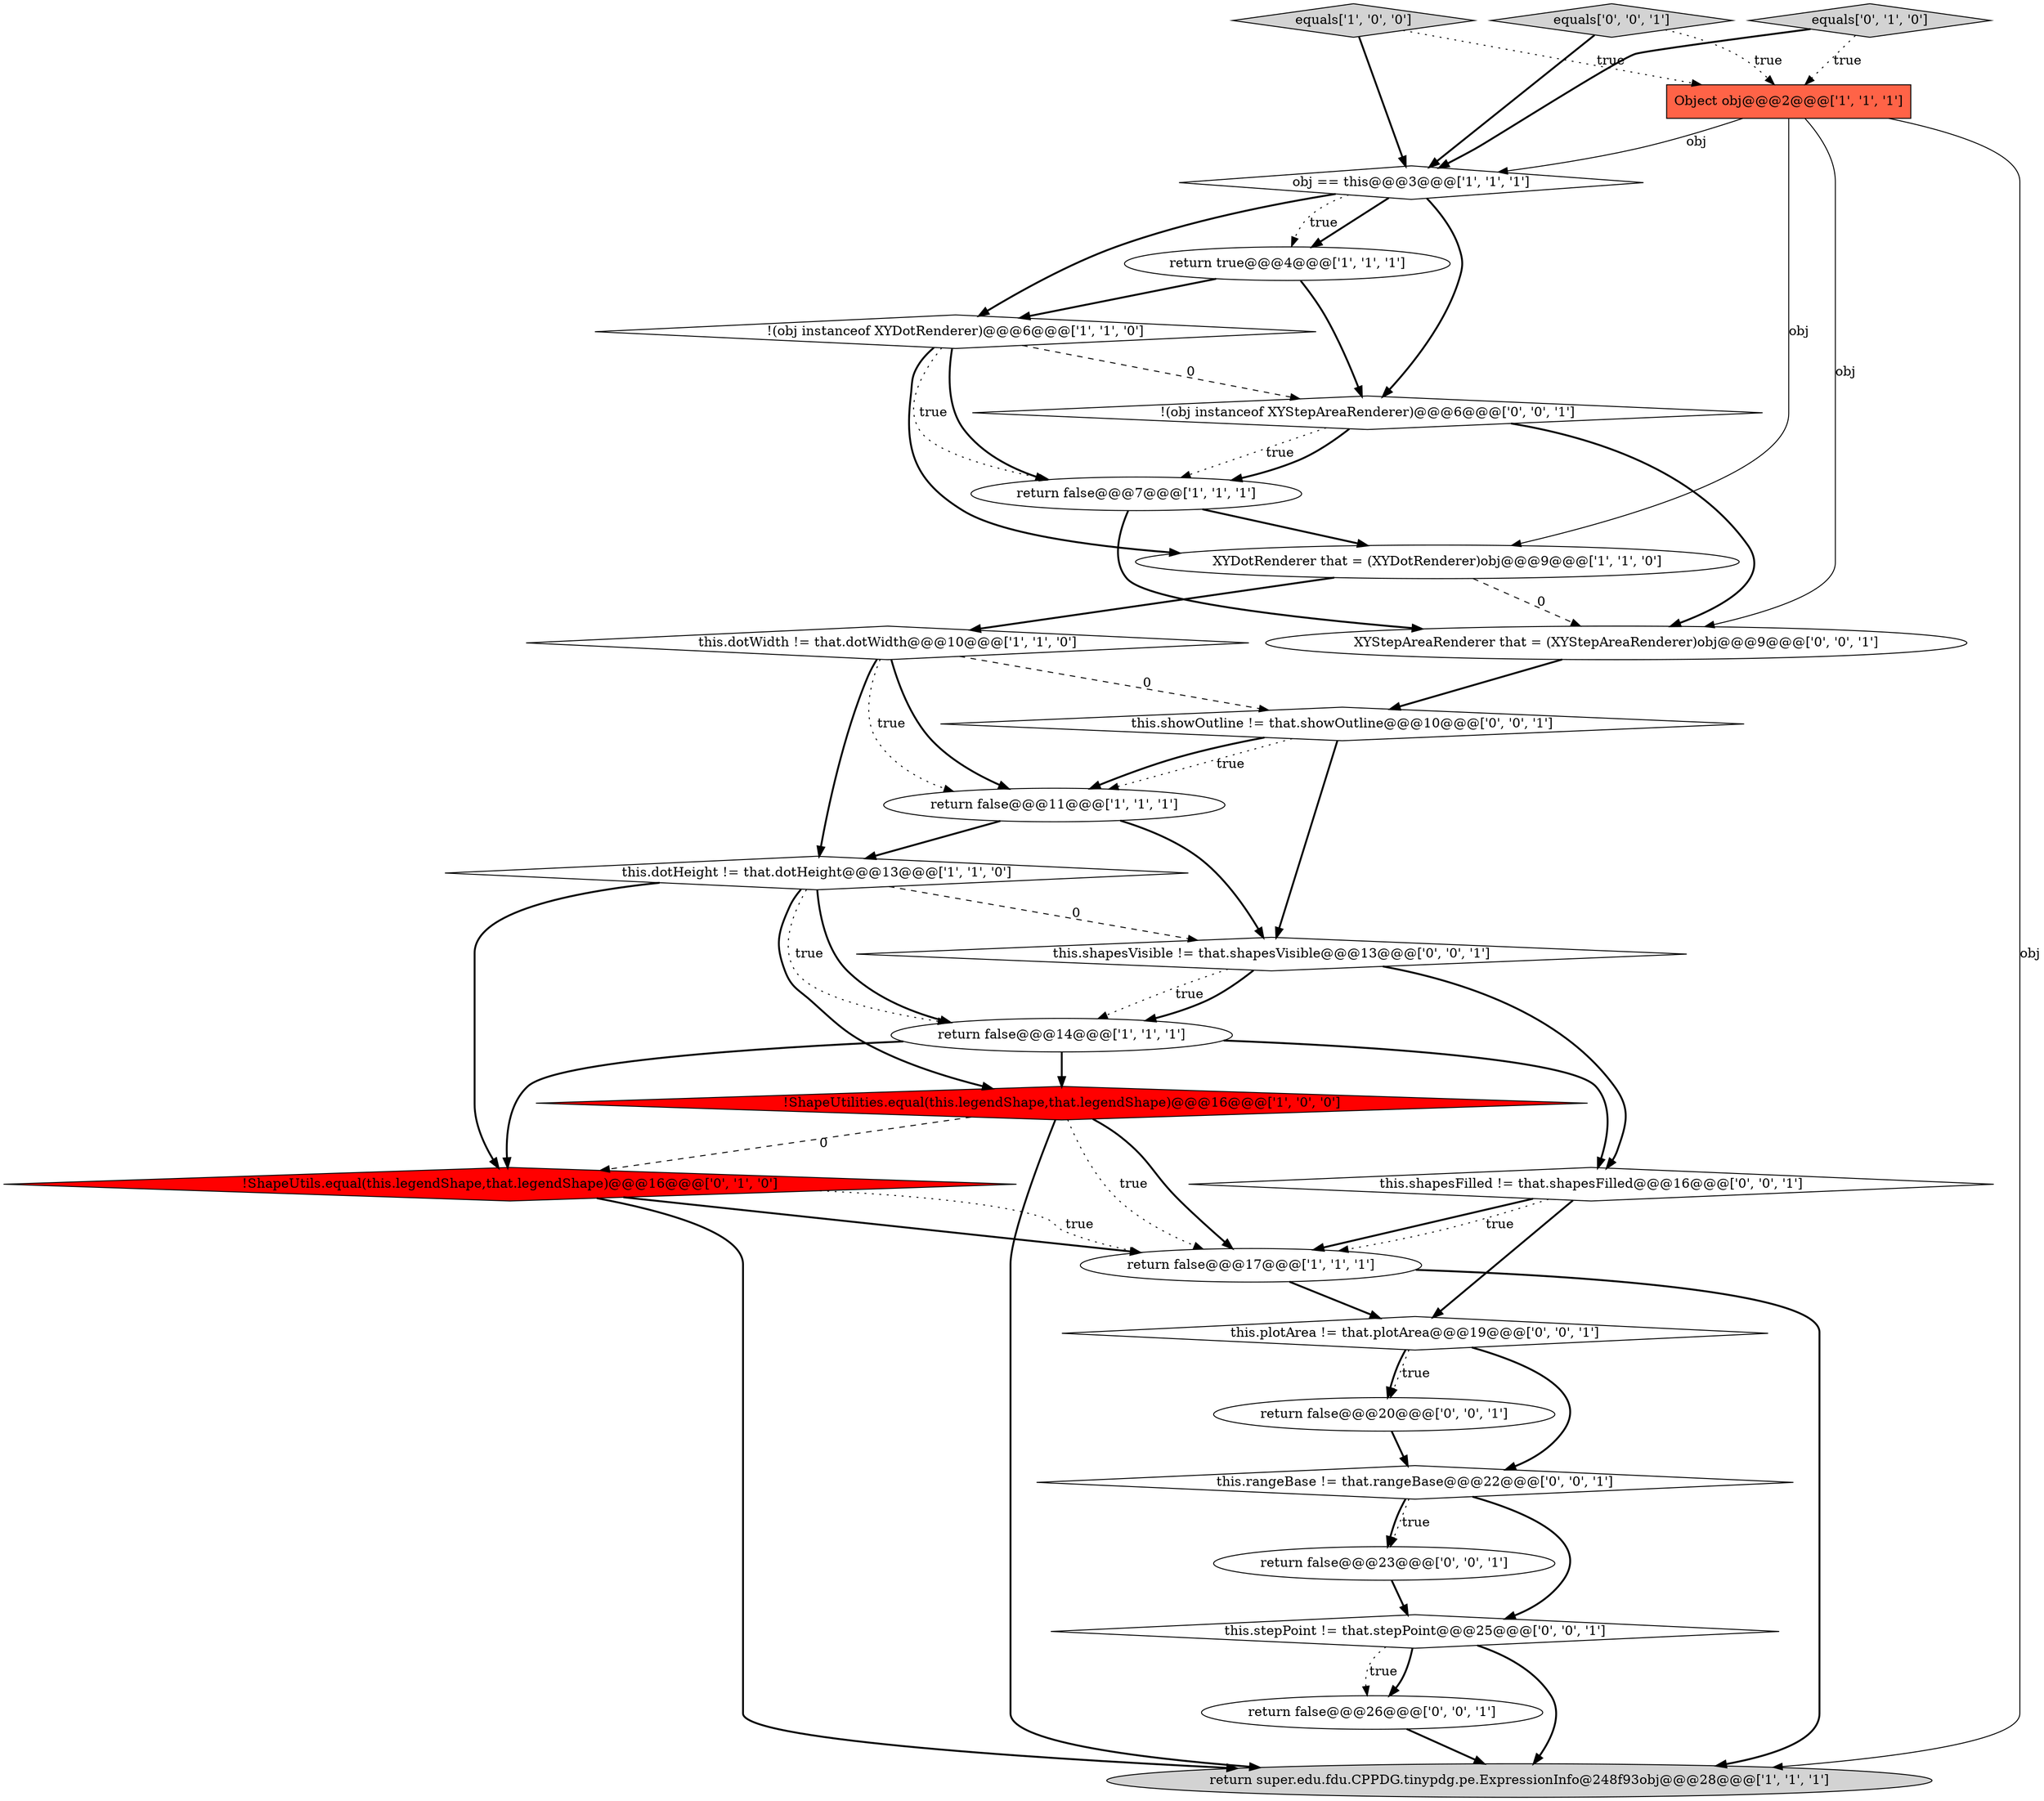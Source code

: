 digraph {
20 [style = filled, label = "return false@@@20@@@['0', '0', '1']", fillcolor = white, shape = ellipse image = "AAA0AAABBB3BBB"];
17 [style = filled, label = "!(obj instanceof XYStepAreaRenderer)@@@6@@@['0', '0', '1']", fillcolor = white, shape = diamond image = "AAA0AAABBB3BBB"];
0 [style = filled, label = "XYDotRenderer that = (XYDotRenderer)obj@@@9@@@['1', '1', '0']", fillcolor = white, shape = ellipse image = "AAA0AAABBB1BBB"];
9 [style = filled, label = "return false@@@17@@@['1', '1', '1']", fillcolor = white, shape = ellipse image = "AAA0AAABBB1BBB"];
12 [style = filled, label = "!(obj instanceof XYDotRenderer)@@@6@@@['1', '1', '0']", fillcolor = white, shape = diamond image = "AAA0AAABBB1BBB"];
23 [style = filled, label = "XYStepAreaRenderer that = (XYStepAreaRenderer)obj@@@9@@@['0', '0', '1']", fillcolor = white, shape = ellipse image = "AAA0AAABBB3BBB"];
22 [style = filled, label = "this.shapesVisible != that.shapesVisible@@@13@@@['0', '0', '1']", fillcolor = white, shape = diamond image = "AAA0AAABBB3BBB"];
1 [style = filled, label = "return false@@@14@@@['1', '1', '1']", fillcolor = white, shape = ellipse image = "AAA0AAABBB1BBB"];
24 [style = filled, label = "this.rangeBase != that.rangeBase@@@22@@@['0', '0', '1']", fillcolor = white, shape = diamond image = "AAA0AAABBB3BBB"];
6 [style = filled, label = "obj == this@@@3@@@['1', '1', '1']", fillcolor = white, shape = diamond image = "AAA0AAABBB1BBB"];
3 [style = filled, label = "return true@@@4@@@['1', '1', '1']", fillcolor = white, shape = ellipse image = "AAA0AAABBB1BBB"];
7 [style = filled, label = "return false@@@11@@@['1', '1', '1']", fillcolor = white, shape = ellipse image = "AAA0AAABBB1BBB"];
4 [style = filled, label = "return false@@@7@@@['1', '1', '1']", fillcolor = white, shape = ellipse image = "AAA0AAABBB1BBB"];
10 [style = filled, label = "this.dotWidth != that.dotWidth@@@10@@@['1', '1', '0']", fillcolor = white, shape = diamond image = "AAA0AAABBB1BBB"];
5 [style = filled, label = "Object obj@@@2@@@['1', '1', '1']", fillcolor = tomato, shape = box image = "AAA0AAABBB1BBB"];
16 [style = filled, label = "equals['0', '0', '1']", fillcolor = lightgray, shape = diamond image = "AAA0AAABBB3BBB"];
27 [style = filled, label = "return false@@@26@@@['0', '0', '1']", fillcolor = white, shape = ellipse image = "AAA0AAABBB3BBB"];
19 [style = filled, label = "this.plotArea != that.plotArea@@@19@@@['0', '0', '1']", fillcolor = white, shape = diamond image = "AAA0AAABBB3BBB"];
25 [style = filled, label = "return false@@@23@@@['0', '0', '1']", fillcolor = white, shape = ellipse image = "AAA0AAABBB3BBB"];
14 [style = filled, label = "equals['0', '1', '0']", fillcolor = lightgray, shape = diamond image = "AAA0AAABBB2BBB"];
13 [style = filled, label = "return super.edu.fdu.CPPDG.tinypdg.pe.ExpressionInfo@248f93obj@@@28@@@['1', '1', '1']", fillcolor = lightgray, shape = ellipse image = "AAA0AAABBB1BBB"];
15 [style = filled, label = "!ShapeUtils.equal(this.legendShape,that.legendShape)@@@16@@@['0', '1', '0']", fillcolor = red, shape = diamond image = "AAA1AAABBB2BBB"];
11 [style = filled, label = "this.dotHeight != that.dotHeight@@@13@@@['1', '1', '0']", fillcolor = white, shape = diamond image = "AAA0AAABBB1BBB"];
18 [style = filled, label = "this.stepPoint != that.stepPoint@@@25@@@['0', '0', '1']", fillcolor = white, shape = diamond image = "AAA0AAABBB3BBB"];
8 [style = filled, label = "!ShapeUtilities.equal(this.legendShape,that.legendShape)@@@16@@@['1', '0', '0']", fillcolor = red, shape = diamond image = "AAA1AAABBB1BBB"];
2 [style = filled, label = "equals['1', '0', '0']", fillcolor = lightgray, shape = diamond image = "AAA0AAABBB1BBB"];
21 [style = filled, label = "this.showOutline != that.showOutline@@@10@@@['0', '0', '1']", fillcolor = white, shape = diamond image = "AAA0AAABBB3BBB"];
26 [style = filled, label = "this.shapesFilled != that.shapesFilled@@@16@@@['0', '0', '1']", fillcolor = white, shape = diamond image = "AAA0AAABBB3BBB"];
6->17 [style = bold, label=""];
5->0 [style = solid, label="obj"];
6->3 [style = bold, label=""];
22->26 [style = bold, label=""];
27->13 [style = bold, label=""];
15->13 [style = bold, label=""];
7->11 [style = bold, label=""];
10->21 [style = dashed, label="0"];
1->8 [style = bold, label=""];
24->25 [style = dotted, label="true"];
11->1 [style = bold, label=""];
2->6 [style = bold, label=""];
17->4 [style = dotted, label="true"];
19->20 [style = dotted, label="true"];
11->1 [style = dotted, label="true"];
1->15 [style = bold, label=""];
19->20 [style = bold, label=""];
16->6 [style = bold, label=""];
8->15 [style = dashed, label="0"];
0->23 [style = dashed, label="0"];
17->4 [style = bold, label=""];
25->18 [style = bold, label=""];
11->22 [style = dashed, label="0"];
12->17 [style = dashed, label="0"];
26->9 [style = bold, label=""];
3->12 [style = bold, label=""];
26->9 [style = dotted, label="true"];
4->23 [style = bold, label=""];
1->26 [style = bold, label=""];
12->0 [style = bold, label=""];
10->7 [style = bold, label=""];
26->19 [style = bold, label=""];
5->13 [style = solid, label="obj"];
17->23 [style = bold, label=""];
24->18 [style = bold, label=""];
11->15 [style = bold, label=""];
15->9 [style = dotted, label="true"];
4->0 [style = bold, label=""];
5->23 [style = solid, label="obj"];
19->24 [style = bold, label=""];
7->22 [style = bold, label=""];
22->1 [style = dotted, label="true"];
0->10 [style = bold, label=""];
14->5 [style = dotted, label="true"];
12->4 [style = bold, label=""];
23->21 [style = bold, label=""];
18->27 [style = bold, label=""];
21->22 [style = bold, label=""];
15->9 [style = bold, label=""];
24->25 [style = bold, label=""];
21->7 [style = dotted, label="true"];
16->5 [style = dotted, label="true"];
5->6 [style = solid, label="obj"];
8->9 [style = bold, label=""];
18->13 [style = bold, label=""];
9->19 [style = bold, label=""];
21->7 [style = bold, label=""];
11->8 [style = bold, label=""];
3->17 [style = bold, label=""];
12->4 [style = dotted, label="true"];
8->9 [style = dotted, label="true"];
22->1 [style = bold, label=""];
6->3 [style = dotted, label="true"];
2->5 [style = dotted, label="true"];
20->24 [style = bold, label=""];
18->27 [style = dotted, label="true"];
10->7 [style = dotted, label="true"];
14->6 [style = bold, label=""];
8->13 [style = bold, label=""];
9->13 [style = bold, label=""];
10->11 [style = bold, label=""];
6->12 [style = bold, label=""];
}
